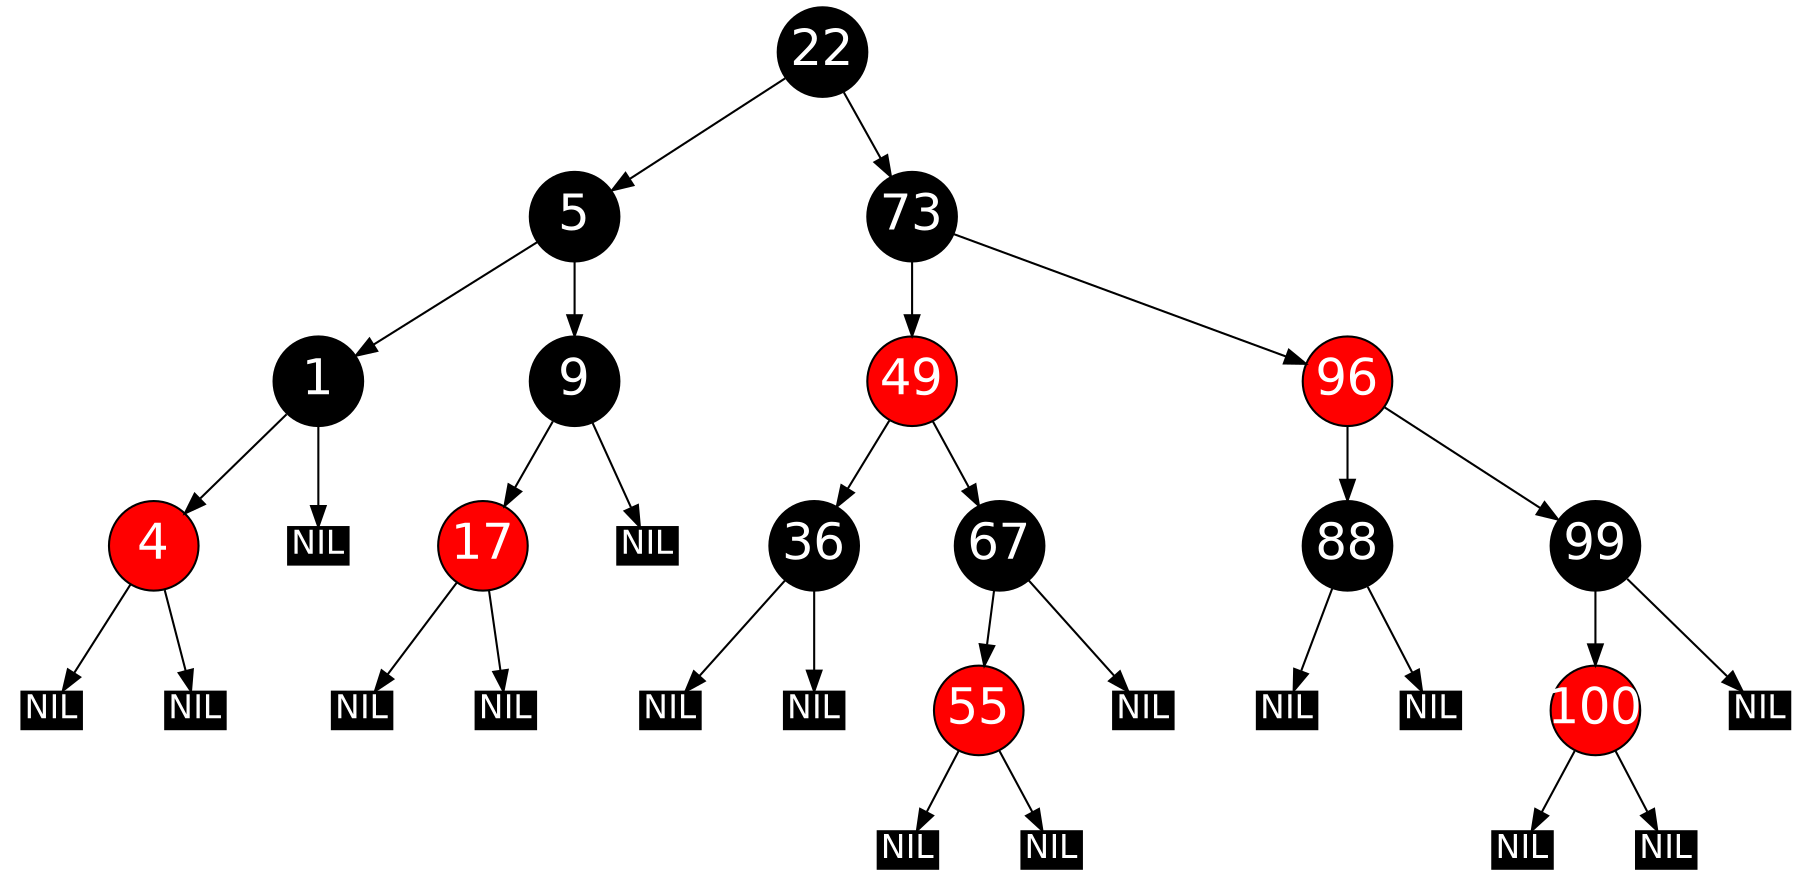 digraph G {
graph [ratio=.48; ordering="out"];
node [style=filled, color=black, shape=circle, width=.6
fontname=Helvetica, fontweight=bold, fontcolor=white,
fontsize=24, fixedsize=true];

4, 96, 100, 49, 55, 17, 4, 96, 100, 49, 55, 17 [fillcolor=red];
n1, n2, n3, n4, n5, n6, n7, n8, n9, n10, n11, n12, n13, n14, n15, n16
 [label="NIL", shape=record, width=.4,height=.25, fontsize=16];

22 -> 5, 73;
1 -> 4;
1 -> n1;
5 -> 1, 9;
9 -> 17;
9 -> n2;
36 -> n3, n4;
4 -> n5, n6;
88 -> n7, n8;
73 -> 49, 96;
99 -> 100;
99 -> n9;
96 -> 88, 99;
100 -> n10, n11;
49 -> 36, 67;
67 -> 55;
67 -> n12;
55 -> n13, n14;
17 -> n15, n16;

}
